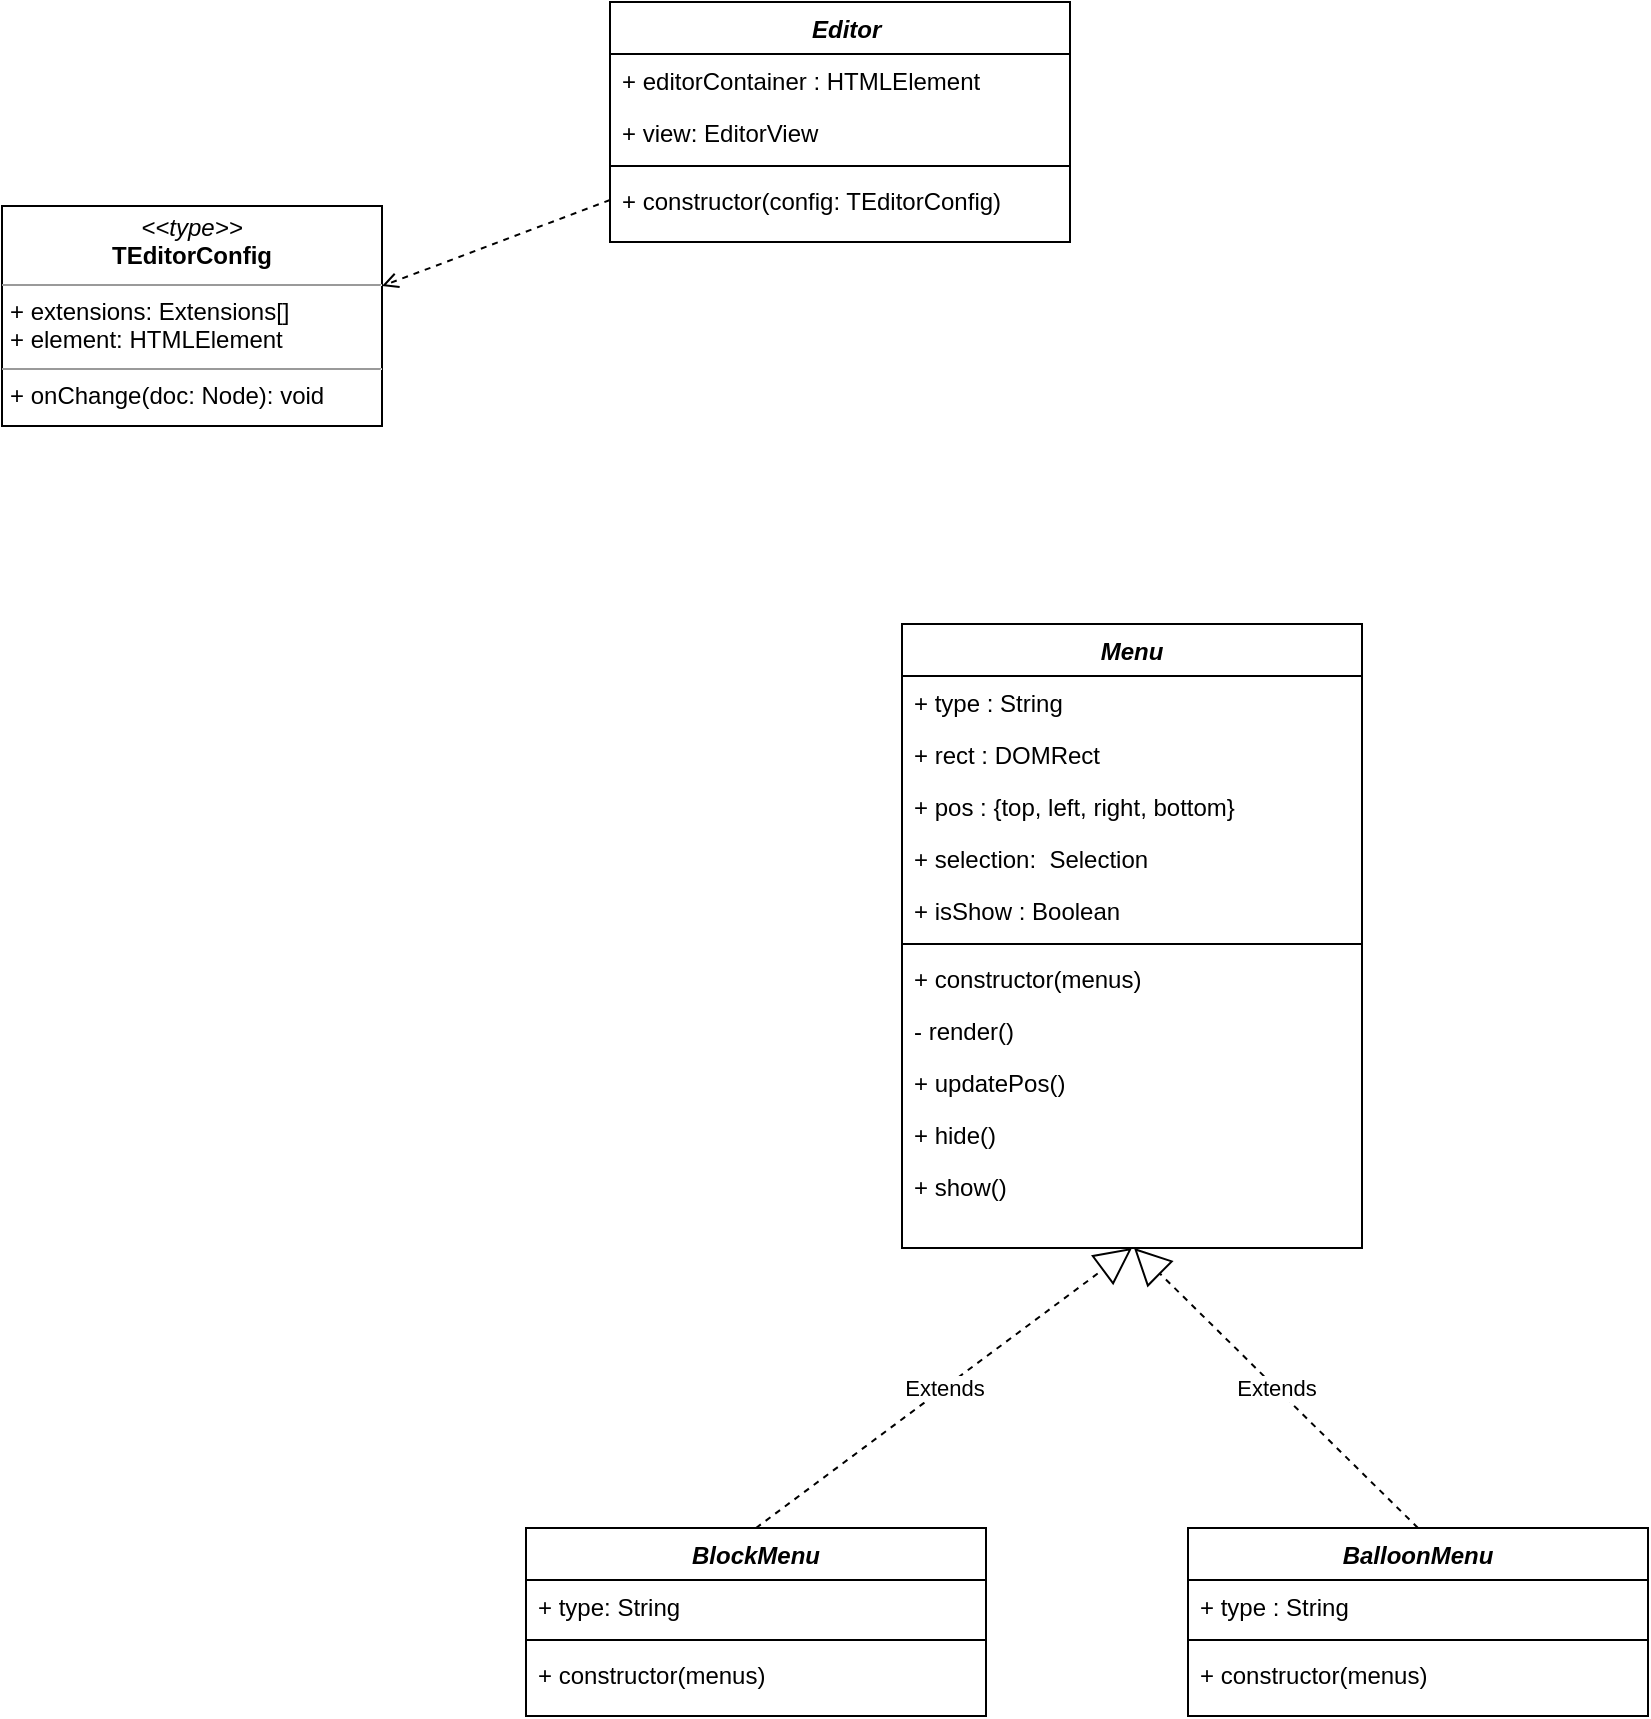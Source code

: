 <mxfile version="14.1.3" type="github">
  <diagram id="C5RBs43oDa-KdzZeNtuy" name="Page-1">
    <mxGraphModel dx="1188" dy="643" grid="0" gridSize="10" guides="1" tooltips="1" connect="1" arrows="1" fold="1" page="1" pageScale="1" pageWidth="3300" pageHeight="4681" math="0" shadow="0">
      <root>
        <mxCell id="WIyWlLk6GJQsqaUBKTNV-0" />
        <mxCell id="WIyWlLk6GJQsqaUBKTNV-1" parent="WIyWlLk6GJQsqaUBKTNV-0" />
        <mxCell id="zkfFHV4jXpPFQw0GAbJ--0" value="  Editor" style="swimlane;fontStyle=3;align=center;verticalAlign=top;childLayout=stackLayout;horizontal=1;startSize=26;horizontalStack=0;resizeParent=1;resizeLast=0;collapsible=1;marginBottom=0;rounded=0;shadow=0;strokeWidth=1;" parent="WIyWlLk6GJQsqaUBKTNV-1" vertex="1">
          <mxGeometry x="2326" y="275" width="230" height="120" as="geometry">
            <mxRectangle x="30" y="150" width="160" height="26" as="alternateBounds" />
          </mxGeometry>
        </mxCell>
        <mxCell id="zkfFHV4jXpPFQw0GAbJ--1" value="+ editorContainer : HTMLElement" style="text;align=left;verticalAlign=top;spacingLeft=4;spacingRight=4;overflow=hidden;rotatable=0;points=[[0,0.5],[1,0.5]];portConstraint=eastwest;" parent="zkfFHV4jXpPFQw0GAbJ--0" vertex="1">
          <mxGeometry y="26" width="230" height="26" as="geometry" />
        </mxCell>
        <mxCell id="zkfFHV4jXpPFQw0GAbJ--2" value="+ view: EditorView" style="text;align=left;verticalAlign=top;spacingLeft=4;spacingRight=4;overflow=hidden;rotatable=0;points=[[0,0.5],[1,0.5]];portConstraint=eastwest;rounded=0;shadow=0;html=0;" parent="zkfFHV4jXpPFQw0GAbJ--0" vertex="1">
          <mxGeometry y="52" width="230" height="26" as="geometry" />
        </mxCell>
        <mxCell id="zkfFHV4jXpPFQw0GAbJ--4" value="" style="line;html=1;strokeWidth=1;align=left;verticalAlign=middle;spacingTop=-1;spacingLeft=3;spacingRight=3;rotatable=0;labelPosition=right;points=[];portConstraint=eastwest;" parent="zkfFHV4jXpPFQw0GAbJ--0" vertex="1">
          <mxGeometry y="78" width="230" height="8" as="geometry" />
        </mxCell>
        <mxCell id="zkfFHV4jXpPFQw0GAbJ--5" value="+ constructor(config: TEditorConfig)" style="text;align=left;verticalAlign=top;spacingLeft=4;spacingRight=4;overflow=hidden;rotatable=0;points=[[0,0.5],[1,0.5]];portConstraint=eastwest;" parent="zkfFHV4jXpPFQw0GAbJ--0" vertex="1">
          <mxGeometry y="86" width="230" height="26" as="geometry" />
        </mxCell>
        <mxCell id="QkkTe-22ThIwG5wHNodY-1" value="&lt;p style=&quot;margin: 0px ; margin-top: 4px ; text-align: center&quot;&gt;&lt;i&gt;&amp;lt;&amp;lt;type&amp;gt;&amp;gt;&lt;/i&gt;&lt;br&gt;&lt;b&gt;TEditorConfig&lt;/b&gt;&lt;br&gt;&lt;/p&gt;&lt;hr size=&quot;1&quot;&gt;&lt;p style=&quot;margin: 0px ; margin-left: 4px&quot;&gt;+ extensions: Extensions[]&lt;br&gt;+ element: HTMLElement&lt;/p&gt;&lt;hr size=&quot;1&quot;&gt;&lt;p style=&quot;margin: 0px ; margin-left: 4px&quot;&gt;+ onChange(doc: Node): void&lt;br&gt;&lt;br&gt;&lt;/p&gt;" style="verticalAlign=top;align=left;overflow=fill;fontSize=12;fontFamily=Helvetica;html=1;" vertex="1" parent="WIyWlLk6GJQsqaUBKTNV-1">
          <mxGeometry x="2022" y="377" width="190" height="110" as="geometry" />
        </mxCell>
        <mxCell id="QkkTe-22ThIwG5wHNodY-5" style="edgeStyle=none;rounded=0;orthogonalLoop=1;jettySize=auto;html=1;exitX=0;exitY=0.5;exitDx=0;exitDy=0;entryX=1;entryY=0.364;entryDx=0;entryDy=0;entryPerimeter=0;dashed=1;endArrow=open;endFill=0;" edge="1" parent="WIyWlLk6GJQsqaUBKTNV-1" source="zkfFHV4jXpPFQw0GAbJ--5" target="QkkTe-22ThIwG5wHNodY-1">
          <mxGeometry relative="1" as="geometry" />
        </mxCell>
        <mxCell id="QkkTe-22ThIwG5wHNodY-7" value="Menu" style="swimlane;fontStyle=3;align=center;verticalAlign=top;childLayout=stackLayout;horizontal=1;startSize=26;horizontalStack=0;resizeParent=1;resizeLast=0;collapsible=1;marginBottom=0;rounded=0;shadow=0;strokeWidth=1;" vertex="1" parent="WIyWlLk6GJQsqaUBKTNV-1">
          <mxGeometry x="2472" y="586" width="230" height="312" as="geometry">
            <mxRectangle x="30" y="150" width="160" height="26" as="alternateBounds" />
          </mxGeometry>
        </mxCell>
        <mxCell id="QkkTe-22ThIwG5wHNodY-18" value="+ type : String" style="text;align=left;verticalAlign=top;spacingLeft=4;spacingRight=4;overflow=hidden;rotatable=0;points=[[0,0.5],[1,0.5]];portConstraint=eastwest;" vertex="1" parent="QkkTe-22ThIwG5wHNodY-7">
          <mxGeometry y="26" width="230" height="26" as="geometry" />
        </mxCell>
        <mxCell id="QkkTe-22ThIwG5wHNodY-8" value="+ rect : DOMRect" style="text;align=left;verticalAlign=top;spacingLeft=4;spacingRight=4;overflow=hidden;rotatable=0;points=[[0,0.5],[1,0.5]];portConstraint=eastwest;" vertex="1" parent="QkkTe-22ThIwG5wHNodY-7">
          <mxGeometry y="52" width="230" height="26" as="geometry" />
        </mxCell>
        <mxCell id="QkkTe-22ThIwG5wHNodY-17" value="+ pos : {top, left, right, bottom}" style="text;align=left;verticalAlign=top;spacingLeft=4;spacingRight=4;overflow=hidden;rotatable=0;points=[[0,0.5],[1,0.5]];portConstraint=eastwest;" vertex="1" parent="QkkTe-22ThIwG5wHNodY-7">
          <mxGeometry y="78" width="230" height="26" as="geometry" />
        </mxCell>
        <mxCell id="QkkTe-22ThIwG5wHNodY-9" value="+ selection:  Selection&#xa;" style="text;align=left;verticalAlign=top;spacingLeft=4;spacingRight=4;overflow=hidden;rotatable=0;points=[[0,0.5],[1,0.5]];portConstraint=eastwest;rounded=0;shadow=0;html=0;" vertex="1" parent="QkkTe-22ThIwG5wHNodY-7">
          <mxGeometry y="104" width="230" height="26" as="geometry" />
        </mxCell>
        <mxCell id="QkkTe-22ThIwG5wHNodY-11" value="+ isShow : Boolean" style="text;align=left;verticalAlign=top;spacingLeft=4;spacingRight=4;overflow=hidden;rotatable=0;points=[[0,0.5],[1,0.5]];portConstraint=eastwest;" vertex="1" parent="QkkTe-22ThIwG5wHNodY-7">
          <mxGeometry y="130" width="230" height="26" as="geometry" />
        </mxCell>
        <mxCell id="QkkTe-22ThIwG5wHNodY-10" value="" style="line;html=1;strokeWidth=1;align=left;verticalAlign=middle;spacingTop=-1;spacingLeft=3;spacingRight=3;rotatable=0;labelPosition=right;points=[];portConstraint=eastwest;" vertex="1" parent="QkkTe-22ThIwG5wHNodY-7">
          <mxGeometry y="156" width="230" height="8" as="geometry" />
        </mxCell>
        <mxCell id="QkkTe-22ThIwG5wHNodY-12" value="+ constructor(menus)" style="text;align=left;verticalAlign=top;spacingLeft=4;spacingRight=4;overflow=hidden;rotatable=0;points=[[0,0.5],[1,0.5]];portConstraint=eastwest;" vertex="1" parent="QkkTe-22ThIwG5wHNodY-7">
          <mxGeometry y="164" width="230" height="26" as="geometry" />
        </mxCell>
        <mxCell id="QkkTe-22ThIwG5wHNodY-13" value="- render()" style="text;align=left;verticalAlign=top;spacingLeft=4;spacingRight=4;overflow=hidden;rotatable=0;points=[[0,0.5],[1,0.5]];portConstraint=eastwest;" vertex="1" parent="QkkTe-22ThIwG5wHNodY-7">
          <mxGeometry y="190" width="230" height="26" as="geometry" />
        </mxCell>
        <mxCell id="QkkTe-22ThIwG5wHNodY-14" value="+ updatePos()" style="text;align=left;verticalAlign=top;spacingLeft=4;spacingRight=4;overflow=hidden;rotatable=0;points=[[0,0.5],[1,0.5]];portConstraint=eastwest;" vertex="1" parent="QkkTe-22ThIwG5wHNodY-7">
          <mxGeometry y="216" width="230" height="26" as="geometry" />
        </mxCell>
        <mxCell id="QkkTe-22ThIwG5wHNodY-15" value="+ hide()" style="text;align=left;verticalAlign=top;spacingLeft=4;spacingRight=4;overflow=hidden;rotatable=0;points=[[0,0.5],[1,0.5]];portConstraint=eastwest;" vertex="1" parent="QkkTe-22ThIwG5wHNodY-7">
          <mxGeometry y="242" width="230" height="26" as="geometry" />
        </mxCell>
        <mxCell id="QkkTe-22ThIwG5wHNodY-16" value="+ show()" style="text;align=left;verticalAlign=top;spacingLeft=4;spacingRight=4;overflow=hidden;rotatable=0;points=[[0,0.5],[1,0.5]];portConstraint=eastwest;" vertex="1" parent="QkkTe-22ThIwG5wHNodY-7">
          <mxGeometry y="268" width="230" height="26" as="geometry" />
        </mxCell>
        <mxCell id="QkkTe-22ThIwG5wHNodY-19" value="BlockMenu" style="swimlane;fontStyle=3;align=center;verticalAlign=top;childLayout=stackLayout;horizontal=1;startSize=26;horizontalStack=0;resizeParent=1;resizeLast=0;collapsible=1;marginBottom=0;rounded=0;shadow=0;strokeWidth=1;" vertex="1" parent="WIyWlLk6GJQsqaUBKTNV-1">
          <mxGeometry x="2284" y="1038" width="230" height="94" as="geometry">
            <mxRectangle x="30" y="150" width="160" height="26" as="alternateBounds" />
          </mxGeometry>
        </mxCell>
        <mxCell id="QkkTe-22ThIwG5wHNodY-28" value="+ type: String" style="text;align=left;verticalAlign=top;spacingLeft=4;spacingRight=4;overflow=hidden;rotatable=0;points=[[0,0.5],[1,0.5]];portConstraint=eastwest;" vertex="1" parent="QkkTe-22ThIwG5wHNodY-19">
          <mxGeometry y="26" width="230" height="26" as="geometry" />
        </mxCell>
        <mxCell id="QkkTe-22ThIwG5wHNodY-25" value="" style="line;html=1;strokeWidth=1;align=left;verticalAlign=middle;spacingTop=-1;spacingLeft=3;spacingRight=3;rotatable=0;labelPosition=right;points=[];portConstraint=eastwest;" vertex="1" parent="QkkTe-22ThIwG5wHNodY-19">
          <mxGeometry y="52" width="230" height="8" as="geometry" />
        </mxCell>
        <mxCell id="QkkTe-22ThIwG5wHNodY-26" value="+ constructor(menus)" style="text;align=left;verticalAlign=top;spacingLeft=4;spacingRight=4;overflow=hidden;rotatable=0;points=[[0,0.5],[1,0.5]];portConstraint=eastwest;" vertex="1" parent="QkkTe-22ThIwG5wHNodY-19">
          <mxGeometry y="60" width="230" height="26" as="geometry" />
        </mxCell>
        <mxCell id="QkkTe-22ThIwG5wHNodY-31" value="BalloonMenu" style="swimlane;fontStyle=3;align=center;verticalAlign=top;childLayout=stackLayout;horizontal=1;startSize=26;horizontalStack=0;resizeParent=1;resizeLast=0;collapsible=1;marginBottom=0;rounded=0;shadow=0;strokeWidth=1;" vertex="1" parent="WIyWlLk6GJQsqaUBKTNV-1">
          <mxGeometry x="2615" y="1038" width="230" height="94" as="geometry">
            <mxRectangle x="30" y="150" width="160" height="26" as="alternateBounds" />
          </mxGeometry>
        </mxCell>
        <mxCell id="QkkTe-22ThIwG5wHNodY-32" value="+ type : String" style="text;align=left;verticalAlign=top;spacingLeft=4;spacingRight=4;overflow=hidden;rotatable=0;points=[[0,0.5],[1,0.5]];portConstraint=eastwest;" vertex="1" parent="QkkTe-22ThIwG5wHNodY-31">
          <mxGeometry y="26" width="230" height="26" as="geometry" />
        </mxCell>
        <mxCell id="QkkTe-22ThIwG5wHNodY-37" value="" style="line;html=1;strokeWidth=1;align=left;verticalAlign=middle;spacingTop=-1;spacingLeft=3;spacingRight=3;rotatable=0;labelPosition=right;points=[];portConstraint=eastwest;" vertex="1" parent="QkkTe-22ThIwG5wHNodY-31">
          <mxGeometry y="52" width="230" height="8" as="geometry" />
        </mxCell>
        <mxCell id="QkkTe-22ThIwG5wHNodY-38" value="+ constructor(menus)" style="text;align=left;verticalAlign=top;spacingLeft=4;spacingRight=4;overflow=hidden;rotatable=0;points=[[0,0.5],[1,0.5]];portConstraint=eastwest;" vertex="1" parent="QkkTe-22ThIwG5wHNodY-31">
          <mxGeometry y="60" width="230" height="28" as="geometry" />
        </mxCell>
        <mxCell id="QkkTe-22ThIwG5wHNodY-43" value="Extends" style="endArrow=block;endSize=16;endFill=0;html=1;dashed=1;exitX=0.5;exitY=0;exitDx=0;exitDy=0;entryX=0.5;entryY=1;entryDx=0;entryDy=0;" edge="1" parent="WIyWlLk6GJQsqaUBKTNV-1" source="QkkTe-22ThIwG5wHNodY-19" target="QkkTe-22ThIwG5wHNodY-7">
          <mxGeometry width="160" relative="1" as="geometry">
            <mxPoint x="2276" y="951" as="sourcePoint" />
            <mxPoint x="2385" y="934" as="targetPoint" />
          </mxGeometry>
        </mxCell>
        <mxCell id="QkkTe-22ThIwG5wHNodY-44" value="Extends" style="endArrow=block;endSize=16;endFill=0;html=1;dashed=1;exitX=0.5;exitY=0;exitDx=0;exitDy=0;" edge="1" parent="WIyWlLk6GJQsqaUBKTNV-1" source="QkkTe-22ThIwG5wHNodY-31">
          <mxGeometry width="160" relative="1" as="geometry">
            <mxPoint x="2409" y="1048" as="sourcePoint" />
            <mxPoint x="2588" y="898" as="targetPoint" />
          </mxGeometry>
        </mxCell>
      </root>
    </mxGraphModel>
  </diagram>
</mxfile>
